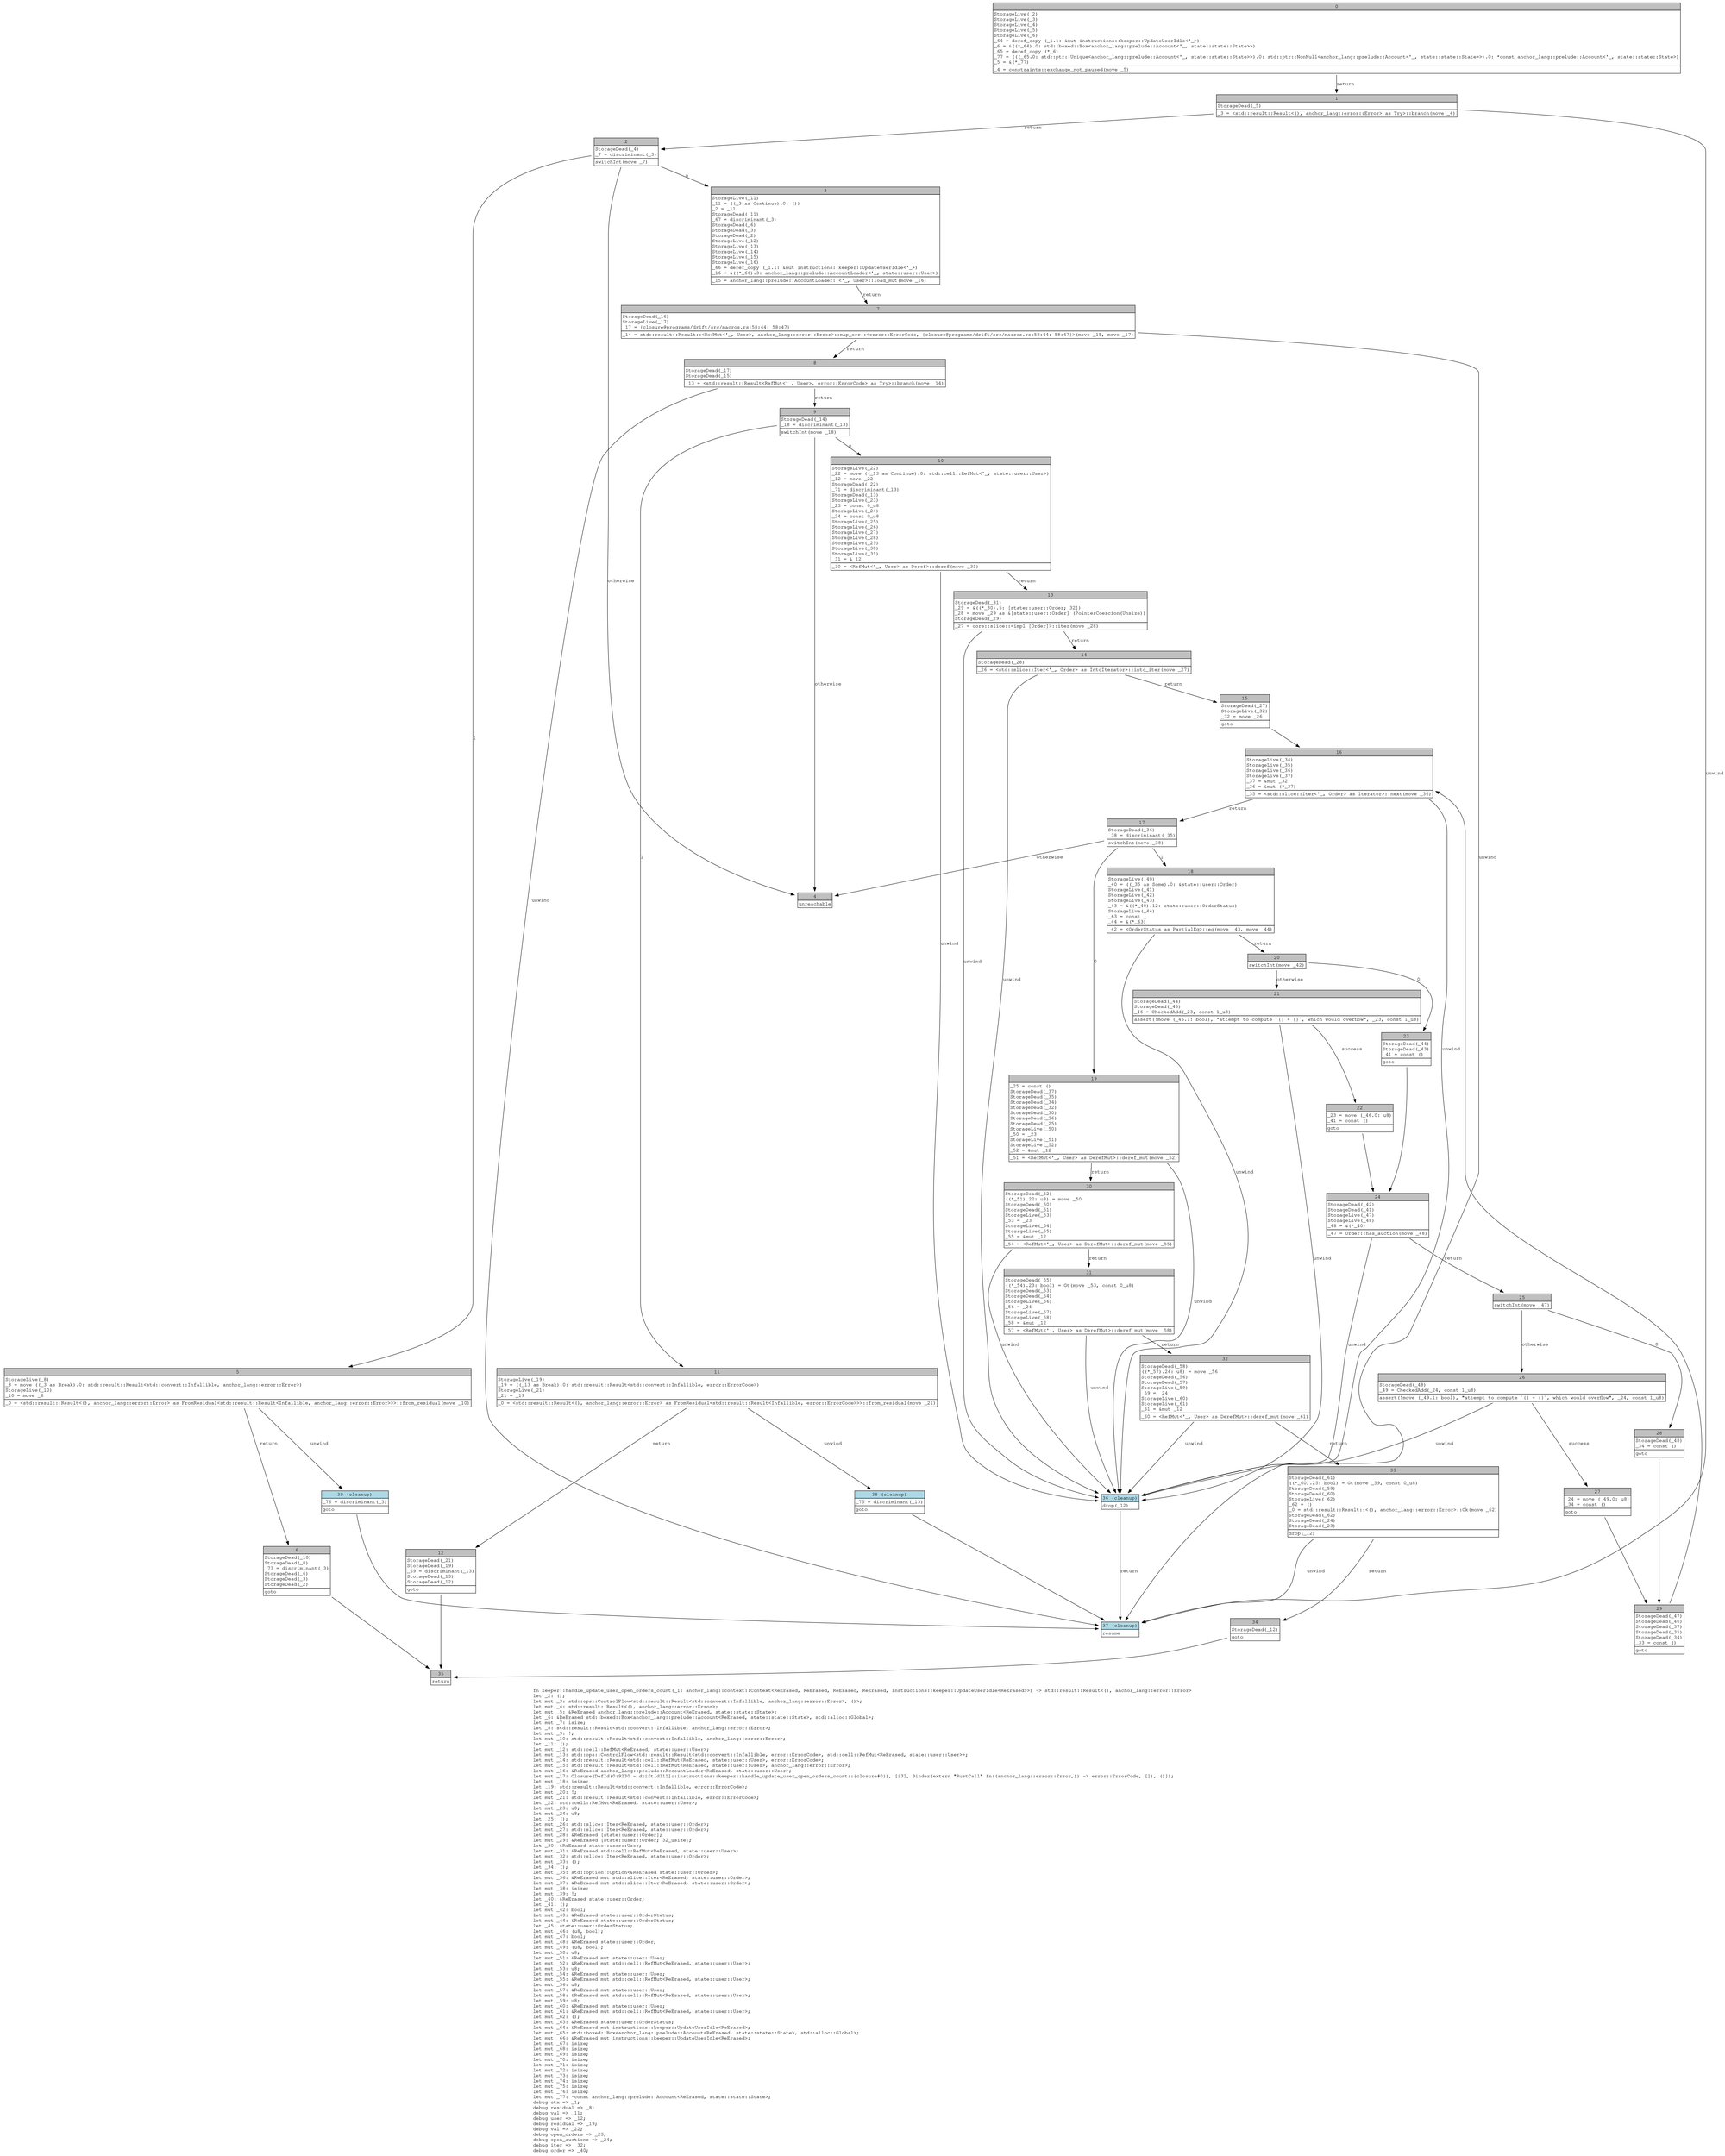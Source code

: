 digraph Mir_0_9228 {
    graph [fontname="Courier, monospace"];
    node [fontname="Courier, monospace"];
    edge [fontname="Courier, monospace"];
    label=<fn keeper::handle_update_user_open_orders_count(_1: anchor_lang::context::Context&lt;ReErased, ReErased, ReErased, ReErased, instructions::keeper::UpdateUserIdle&lt;ReErased&gt;&gt;) -&gt; std::result::Result&lt;(), anchor_lang::error::Error&gt;<br align="left"/>let _2: ();<br align="left"/>let mut _3: std::ops::ControlFlow&lt;std::result::Result&lt;std::convert::Infallible, anchor_lang::error::Error&gt;, ()&gt;;<br align="left"/>let mut _4: std::result::Result&lt;(), anchor_lang::error::Error&gt;;<br align="left"/>let mut _5: &amp;ReErased anchor_lang::prelude::Account&lt;ReErased, state::state::State&gt;;<br align="left"/>let _6: &amp;ReErased std::boxed::Box&lt;anchor_lang::prelude::Account&lt;ReErased, state::state::State&gt;, std::alloc::Global&gt;;<br align="left"/>let mut _7: isize;<br align="left"/>let _8: std::result::Result&lt;std::convert::Infallible, anchor_lang::error::Error&gt;;<br align="left"/>let mut _9: !;<br align="left"/>let mut _10: std::result::Result&lt;std::convert::Infallible, anchor_lang::error::Error&gt;;<br align="left"/>let _11: ();<br align="left"/>let mut _12: std::cell::RefMut&lt;ReErased, state::user::User&gt;;<br align="left"/>let mut _13: std::ops::ControlFlow&lt;std::result::Result&lt;std::convert::Infallible, error::ErrorCode&gt;, std::cell::RefMut&lt;ReErased, state::user::User&gt;&gt;;<br align="left"/>let mut _14: std::result::Result&lt;std::cell::RefMut&lt;ReErased, state::user::User&gt;, error::ErrorCode&gt;;<br align="left"/>let mut _15: std::result::Result&lt;std::cell::RefMut&lt;ReErased, state::user::User&gt;, anchor_lang::error::Error&gt;;<br align="left"/>let mut _16: &amp;ReErased anchor_lang::prelude::AccountLoader&lt;ReErased, state::user::User&gt;;<br align="left"/>let mut _17: Closure(DefId(0:9230 ~ drift[d311]::instructions::keeper::handle_update_user_open_orders_count::{closure#0}), [i32, Binder(extern &quot;RustCall&quot; fn((anchor_lang::error::Error,)) -&gt; error::ErrorCode, []), ()]);<br align="left"/>let mut _18: isize;<br align="left"/>let _19: std::result::Result&lt;std::convert::Infallible, error::ErrorCode&gt;;<br align="left"/>let mut _20: !;<br align="left"/>let mut _21: std::result::Result&lt;std::convert::Infallible, error::ErrorCode&gt;;<br align="left"/>let _22: std::cell::RefMut&lt;ReErased, state::user::User&gt;;<br align="left"/>let mut _23: u8;<br align="left"/>let mut _24: u8;<br align="left"/>let _25: ();<br align="left"/>let mut _26: std::slice::Iter&lt;ReErased, state::user::Order&gt;;<br align="left"/>let mut _27: std::slice::Iter&lt;ReErased, state::user::Order&gt;;<br align="left"/>let mut _28: &amp;ReErased [state::user::Order];<br align="left"/>let mut _29: &amp;ReErased [state::user::Order; 32_usize];<br align="left"/>let _30: &amp;ReErased state::user::User;<br align="left"/>let mut _31: &amp;ReErased std::cell::RefMut&lt;ReErased, state::user::User&gt;;<br align="left"/>let mut _32: std::slice::Iter&lt;ReErased, state::user::Order&gt;;<br align="left"/>let mut _33: ();<br align="left"/>let _34: ();<br align="left"/>let mut _35: std::option::Option&lt;&amp;ReErased state::user::Order&gt;;<br align="left"/>let mut _36: &amp;ReErased mut std::slice::Iter&lt;ReErased, state::user::Order&gt;;<br align="left"/>let mut _37: &amp;ReErased mut std::slice::Iter&lt;ReErased, state::user::Order&gt;;<br align="left"/>let mut _38: isize;<br align="left"/>let mut _39: !;<br align="left"/>let _40: &amp;ReErased state::user::Order;<br align="left"/>let _41: ();<br align="left"/>let mut _42: bool;<br align="left"/>let mut _43: &amp;ReErased state::user::OrderStatus;<br align="left"/>let mut _44: &amp;ReErased state::user::OrderStatus;<br align="left"/>let _45: state::user::OrderStatus;<br align="left"/>let mut _46: (u8, bool);<br align="left"/>let mut _47: bool;<br align="left"/>let mut _48: &amp;ReErased state::user::Order;<br align="left"/>let mut _49: (u8, bool);<br align="left"/>let mut _50: u8;<br align="left"/>let mut _51: &amp;ReErased mut state::user::User;<br align="left"/>let mut _52: &amp;ReErased mut std::cell::RefMut&lt;ReErased, state::user::User&gt;;<br align="left"/>let mut _53: u8;<br align="left"/>let mut _54: &amp;ReErased mut state::user::User;<br align="left"/>let mut _55: &amp;ReErased mut std::cell::RefMut&lt;ReErased, state::user::User&gt;;<br align="left"/>let mut _56: u8;<br align="left"/>let mut _57: &amp;ReErased mut state::user::User;<br align="left"/>let mut _58: &amp;ReErased mut std::cell::RefMut&lt;ReErased, state::user::User&gt;;<br align="left"/>let mut _59: u8;<br align="left"/>let mut _60: &amp;ReErased mut state::user::User;<br align="left"/>let mut _61: &amp;ReErased mut std::cell::RefMut&lt;ReErased, state::user::User&gt;;<br align="left"/>let mut _62: ();<br align="left"/>let mut _63: &amp;ReErased state::user::OrderStatus;<br align="left"/>let mut _64: &amp;ReErased mut instructions::keeper::UpdateUserIdle&lt;ReErased&gt;;<br align="left"/>let mut _65: std::boxed::Box&lt;anchor_lang::prelude::Account&lt;ReErased, state::state::State&gt;, std::alloc::Global&gt;;<br align="left"/>let mut _66: &amp;ReErased mut instructions::keeper::UpdateUserIdle&lt;ReErased&gt;;<br align="left"/>let mut _67: isize;<br align="left"/>let mut _68: isize;<br align="left"/>let mut _69: isize;<br align="left"/>let mut _70: isize;<br align="left"/>let mut _71: isize;<br align="left"/>let mut _72: isize;<br align="left"/>let mut _73: isize;<br align="left"/>let mut _74: isize;<br align="left"/>let mut _75: isize;<br align="left"/>let mut _76: isize;<br align="left"/>let mut _77: *const anchor_lang::prelude::Account&lt;ReErased, state::state::State&gt;;<br align="left"/>debug ctx =&gt; _1;<br align="left"/>debug residual =&gt; _8;<br align="left"/>debug val =&gt; _11;<br align="left"/>debug user =&gt; _12;<br align="left"/>debug residual =&gt; _19;<br align="left"/>debug val =&gt; _22;<br align="left"/>debug open_orders =&gt; _23;<br align="left"/>debug open_auctions =&gt; _24;<br align="left"/>debug iter =&gt; _32;<br align="left"/>debug order =&gt; _40;<br align="left"/>>;
    bb0__0_9228 [shape="none", label=<<table border="0" cellborder="1" cellspacing="0"><tr><td bgcolor="gray" align="center" colspan="1">0</td></tr><tr><td align="left" balign="left">StorageLive(_2)<br/>StorageLive(_3)<br/>StorageLive(_4)<br/>StorageLive(_5)<br/>StorageLive(_6)<br/>_64 = deref_copy (_1.1: &amp;mut instructions::keeper::UpdateUserIdle&lt;'_&gt;)<br/>_6 = &amp;((*_64).0: std::boxed::Box&lt;anchor_lang::prelude::Account&lt;'_, state::state::State&gt;&gt;)<br/>_65 = deref_copy (*_6)<br/>_77 = (((_65.0: std::ptr::Unique&lt;anchor_lang::prelude::Account&lt;'_, state::state::State&gt;&gt;).0: std::ptr::NonNull&lt;anchor_lang::prelude::Account&lt;'_, state::state::State&gt;&gt;).0: *const anchor_lang::prelude::Account&lt;'_, state::state::State&gt;)<br/>_5 = &amp;(*_77)<br/></td></tr><tr><td align="left">_4 = constraints::exchange_not_paused(move _5)</td></tr></table>>];
    bb1__0_9228 [shape="none", label=<<table border="0" cellborder="1" cellspacing="0"><tr><td bgcolor="gray" align="center" colspan="1">1</td></tr><tr><td align="left" balign="left">StorageDead(_5)<br/></td></tr><tr><td align="left">_3 = &lt;std::result::Result&lt;(), anchor_lang::error::Error&gt; as Try&gt;::branch(move _4)</td></tr></table>>];
    bb2__0_9228 [shape="none", label=<<table border="0" cellborder="1" cellspacing="0"><tr><td bgcolor="gray" align="center" colspan="1">2</td></tr><tr><td align="left" balign="left">StorageDead(_4)<br/>_7 = discriminant(_3)<br/></td></tr><tr><td align="left">switchInt(move _7)</td></tr></table>>];
    bb3__0_9228 [shape="none", label=<<table border="0" cellborder="1" cellspacing="0"><tr><td bgcolor="gray" align="center" colspan="1">3</td></tr><tr><td align="left" balign="left">StorageLive(_11)<br/>_11 = ((_3 as Continue).0: ())<br/>_2 = _11<br/>StorageDead(_11)<br/>_67 = discriminant(_3)<br/>StorageDead(_6)<br/>StorageDead(_3)<br/>StorageDead(_2)<br/>StorageLive(_12)<br/>StorageLive(_13)<br/>StorageLive(_14)<br/>StorageLive(_15)<br/>StorageLive(_16)<br/>_66 = deref_copy (_1.1: &amp;mut instructions::keeper::UpdateUserIdle&lt;'_&gt;)<br/>_16 = &amp;((*_66).3: anchor_lang::prelude::AccountLoader&lt;'_, state::user::User&gt;)<br/></td></tr><tr><td align="left">_15 = anchor_lang::prelude::AccountLoader::&lt;'_, User&gt;::load_mut(move _16)</td></tr></table>>];
    bb4__0_9228 [shape="none", label=<<table border="0" cellborder="1" cellspacing="0"><tr><td bgcolor="gray" align="center" colspan="1">4</td></tr><tr><td align="left">unreachable</td></tr></table>>];
    bb5__0_9228 [shape="none", label=<<table border="0" cellborder="1" cellspacing="0"><tr><td bgcolor="gray" align="center" colspan="1">5</td></tr><tr><td align="left" balign="left">StorageLive(_8)<br/>_8 = move ((_3 as Break).0: std::result::Result&lt;std::convert::Infallible, anchor_lang::error::Error&gt;)<br/>StorageLive(_10)<br/>_10 = move _8<br/></td></tr><tr><td align="left">_0 = &lt;std::result::Result&lt;(), anchor_lang::error::Error&gt; as FromResidual&lt;std::result::Result&lt;Infallible, anchor_lang::error::Error&gt;&gt;&gt;::from_residual(move _10)</td></tr></table>>];
    bb6__0_9228 [shape="none", label=<<table border="0" cellborder="1" cellspacing="0"><tr><td bgcolor="gray" align="center" colspan="1">6</td></tr><tr><td align="left" balign="left">StorageDead(_10)<br/>StorageDead(_8)<br/>_73 = discriminant(_3)<br/>StorageDead(_6)<br/>StorageDead(_3)<br/>StorageDead(_2)<br/></td></tr><tr><td align="left">goto</td></tr></table>>];
    bb7__0_9228 [shape="none", label=<<table border="0" cellborder="1" cellspacing="0"><tr><td bgcolor="gray" align="center" colspan="1">7</td></tr><tr><td align="left" balign="left">StorageDead(_16)<br/>StorageLive(_17)<br/>_17 = {closure@programs/drift/src/macros.rs:58:44: 58:47}<br/></td></tr><tr><td align="left">_14 = std::result::Result::&lt;RefMut&lt;'_, User&gt;, anchor_lang::error::Error&gt;::map_err::&lt;error::ErrorCode, {closure@programs/drift/src/macros.rs:58:44: 58:47}&gt;(move _15, move _17)</td></tr></table>>];
    bb8__0_9228 [shape="none", label=<<table border="0" cellborder="1" cellspacing="0"><tr><td bgcolor="gray" align="center" colspan="1">8</td></tr><tr><td align="left" balign="left">StorageDead(_17)<br/>StorageDead(_15)<br/></td></tr><tr><td align="left">_13 = &lt;std::result::Result&lt;RefMut&lt;'_, User&gt;, error::ErrorCode&gt; as Try&gt;::branch(move _14)</td></tr></table>>];
    bb9__0_9228 [shape="none", label=<<table border="0" cellborder="1" cellspacing="0"><tr><td bgcolor="gray" align="center" colspan="1">9</td></tr><tr><td align="left" balign="left">StorageDead(_14)<br/>_18 = discriminant(_13)<br/></td></tr><tr><td align="left">switchInt(move _18)</td></tr></table>>];
    bb10__0_9228 [shape="none", label=<<table border="0" cellborder="1" cellspacing="0"><tr><td bgcolor="gray" align="center" colspan="1">10</td></tr><tr><td align="left" balign="left">StorageLive(_22)<br/>_22 = move ((_13 as Continue).0: std::cell::RefMut&lt;'_, state::user::User&gt;)<br/>_12 = move _22<br/>StorageDead(_22)<br/>_71 = discriminant(_13)<br/>StorageDead(_13)<br/>StorageLive(_23)<br/>_23 = const 0_u8<br/>StorageLive(_24)<br/>_24 = const 0_u8<br/>StorageLive(_25)<br/>StorageLive(_26)<br/>StorageLive(_27)<br/>StorageLive(_28)<br/>StorageLive(_29)<br/>StorageLive(_30)<br/>StorageLive(_31)<br/>_31 = &amp;_12<br/></td></tr><tr><td align="left">_30 = &lt;RefMut&lt;'_, User&gt; as Deref&gt;::deref(move _31)</td></tr></table>>];
    bb11__0_9228 [shape="none", label=<<table border="0" cellborder="1" cellspacing="0"><tr><td bgcolor="gray" align="center" colspan="1">11</td></tr><tr><td align="left" balign="left">StorageLive(_19)<br/>_19 = ((_13 as Break).0: std::result::Result&lt;std::convert::Infallible, error::ErrorCode&gt;)<br/>StorageLive(_21)<br/>_21 = _19<br/></td></tr><tr><td align="left">_0 = &lt;std::result::Result&lt;(), anchor_lang::error::Error&gt; as FromResidual&lt;std::result::Result&lt;Infallible, error::ErrorCode&gt;&gt;&gt;::from_residual(move _21)</td></tr></table>>];
    bb12__0_9228 [shape="none", label=<<table border="0" cellborder="1" cellspacing="0"><tr><td bgcolor="gray" align="center" colspan="1">12</td></tr><tr><td align="left" balign="left">StorageDead(_21)<br/>StorageDead(_19)<br/>_69 = discriminant(_13)<br/>StorageDead(_13)<br/>StorageDead(_12)<br/></td></tr><tr><td align="left">goto</td></tr></table>>];
    bb13__0_9228 [shape="none", label=<<table border="0" cellborder="1" cellspacing="0"><tr><td bgcolor="gray" align="center" colspan="1">13</td></tr><tr><td align="left" balign="left">StorageDead(_31)<br/>_29 = &amp;((*_30).5: [state::user::Order; 32])<br/>_28 = move _29 as &amp;[state::user::Order] (PointerCoercion(Unsize))<br/>StorageDead(_29)<br/></td></tr><tr><td align="left">_27 = core::slice::&lt;impl [Order]&gt;::iter(move _28)</td></tr></table>>];
    bb14__0_9228 [shape="none", label=<<table border="0" cellborder="1" cellspacing="0"><tr><td bgcolor="gray" align="center" colspan="1">14</td></tr><tr><td align="left" balign="left">StorageDead(_28)<br/></td></tr><tr><td align="left">_26 = &lt;std::slice::Iter&lt;'_, Order&gt; as IntoIterator&gt;::into_iter(move _27)</td></tr></table>>];
    bb15__0_9228 [shape="none", label=<<table border="0" cellborder="1" cellspacing="0"><tr><td bgcolor="gray" align="center" colspan="1">15</td></tr><tr><td align="left" balign="left">StorageDead(_27)<br/>StorageLive(_32)<br/>_32 = move _26<br/></td></tr><tr><td align="left">goto</td></tr></table>>];
    bb16__0_9228 [shape="none", label=<<table border="0" cellborder="1" cellspacing="0"><tr><td bgcolor="gray" align="center" colspan="1">16</td></tr><tr><td align="left" balign="left">StorageLive(_34)<br/>StorageLive(_35)<br/>StorageLive(_36)<br/>StorageLive(_37)<br/>_37 = &amp;mut _32<br/>_36 = &amp;mut (*_37)<br/></td></tr><tr><td align="left">_35 = &lt;std::slice::Iter&lt;'_, Order&gt; as Iterator&gt;::next(move _36)</td></tr></table>>];
    bb17__0_9228 [shape="none", label=<<table border="0" cellborder="1" cellspacing="0"><tr><td bgcolor="gray" align="center" colspan="1">17</td></tr><tr><td align="left" balign="left">StorageDead(_36)<br/>_38 = discriminant(_35)<br/></td></tr><tr><td align="left">switchInt(move _38)</td></tr></table>>];
    bb18__0_9228 [shape="none", label=<<table border="0" cellborder="1" cellspacing="0"><tr><td bgcolor="gray" align="center" colspan="1">18</td></tr><tr><td align="left" balign="left">StorageLive(_40)<br/>_40 = ((_35 as Some).0: &amp;state::user::Order)<br/>StorageLive(_41)<br/>StorageLive(_42)<br/>StorageLive(_43)<br/>_43 = &amp;((*_40).12: state::user::OrderStatus)<br/>StorageLive(_44)<br/>_63 = const _<br/>_44 = &amp;(*_63)<br/></td></tr><tr><td align="left">_42 = &lt;OrderStatus as PartialEq&gt;::eq(move _43, move _44)</td></tr></table>>];
    bb19__0_9228 [shape="none", label=<<table border="0" cellborder="1" cellspacing="0"><tr><td bgcolor="gray" align="center" colspan="1">19</td></tr><tr><td align="left" balign="left">_25 = const ()<br/>StorageDead(_37)<br/>StorageDead(_35)<br/>StorageDead(_34)<br/>StorageDead(_32)<br/>StorageDead(_30)<br/>StorageDead(_26)<br/>StorageDead(_25)<br/>StorageLive(_50)<br/>_50 = _23<br/>StorageLive(_51)<br/>StorageLive(_52)<br/>_52 = &amp;mut _12<br/></td></tr><tr><td align="left">_51 = &lt;RefMut&lt;'_, User&gt; as DerefMut&gt;::deref_mut(move _52)</td></tr></table>>];
    bb20__0_9228 [shape="none", label=<<table border="0" cellborder="1" cellspacing="0"><tr><td bgcolor="gray" align="center" colspan="1">20</td></tr><tr><td align="left">switchInt(move _42)</td></tr></table>>];
    bb21__0_9228 [shape="none", label=<<table border="0" cellborder="1" cellspacing="0"><tr><td bgcolor="gray" align="center" colspan="1">21</td></tr><tr><td align="left" balign="left">StorageDead(_44)<br/>StorageDead(_43)<br/>_46 = CheckedAdd(_23, const 1_u8)<br/></td></tr><tr><td align="left">assert(!move (_46.1: bool), &quot;attempt to compute `{} + {}`, which would overflow&quot;, _23, const 1_u8)</td></tr></table>>];
    bb22__0_9228 [shape="none", label=<<table border="0" cellborder="1" cellspacing="0"><tr><td bgcolor="gray" align="center" colspan="1">22</td></tr><tr><td align="left" balign="left">_23 = move (_46.0: u8)<br/>_41 = const ()<br/></td></tr><tr><td align="left">goto</td></tr></table>>];
    bb23__0_9228 [shape="none", label=<<table border="0" cellborder="1" cellspacing="0"><tr><td bgcolor="gray" align="center" colspan="1">23</td></tr><tr><td align="left" balign="left">StorageDead(_44)<br/>StorageDead(_43)<br/>_41 = const ()<br/></td></tr><tr><td align="left">goto</td></tr></table>>];
    bb24__0_9228 [shape="none", label=<<table border="0" cellborder="1" cellspacing="0"><tr><td bgcolor="gray" align="center" colspan="1">24</td></tr><tr><td align="left" balign="left">StorageDead(_42)<br/>StorageDead(_41)<br/>StorageLive(_47)<br/>StorageLive(_48)<br/>_48 = &amp;(*_40)<br/></td></tr><tr><td align="left">_47 = Order::has_auction(move _48)</td></tr></table>>];
    bb25__0_9228 [shape="none", label=<<table border="0" cellborder="1" cellspacing="0"><tr><td bgcolor="gray" align="center" colspan="1">25</td></tr><tr><td align="left">switchInt(move _47)</td></tr></table>>];
    bb26__0_9228 [shape="none", label=<<table border="0" cellborder="1" cellspacing="0"><tr><td bgcolor="gray" align="center" colspan="1">26</td></tr><tr><td align="left" balign="left">StorageDead(_48)<br/>_49 = CheckedAdd(_24, const 1_u8)<br/></td></tr><tr><td align="left">assert(!move (_49.1: bool), &quot;attempt to compute `{} + {}`, which would overflow&quot;, _24, const 1_u8)</td></tr></table>>];
    bb27__0_9228 [shape="none", label=<<table border="0" cellborder="1" cellspacing="0"><tr><td bgcolor="gray" align="center" colspan="1">27</td></tr><tr><td align="left" balign="left">_24 = move (_49.0: u8)<br/>_34 = const ()<br/></td></tr><tr><td align="left">goto</td></tr></table>>];
    bb28__0_9228 [shape="none", label=<<table border="0" cellborder="1" cellspacing="0"><tr><td bgcolor="gray" align="center" colspan="1">28</td></tr><tr><td align="left" balign="left">StorageDead(_48)<br/>_34 = const ()<br/></td></tr><tr><td align="left">goto</td></tr></table>>];
    bb29__0_9228 [shape="none", label=<<table border="0" cellborder="1" cellspacing="0"><tr><td bgcolor="gray" align="center" colspan="1">29</td></tr><tr><td align="left" balign="left">StorageDead(_47)<br/>StorageDead(_40)<br/>StorageDead(_37)<br/>StorageDead(_35)<br/>StorageDead(_34)<br/>_33 = const ()<br/></td></tr><tr><td align="left">goto</td></tr></table>>];
    bb30__0_9228 [shape="none", label=<<table border="0" cellborder="1" cellspacing="0"><tr><td bgcolor="gray" align="center" colspan="1">30</td></tr><tr><td align="left" balign="left">StorageDead(_52)<br/>((*_51).22: u8) = move _50<br/>StorageDead(_50)<br/>StorageDead(_51)<br/>StorageLive(_53)<br/>_53 = _23<br/>StorageLive(_54)<br/>StorageLive(_55)<br/>_55 = &amp;mut _12<br/></td></tr><tr><td align="left">_54 = &lt;RefMut&lt;'_, User&gt; as DerefMut&gt;::deref_mut(move _55)</td></tr></table>>];
    bb31__0_9228 [shape="none", label=<<table border="0" cellborder="1" cellspacing="0"><tr><td bgcolor="gray" align="center" colspan="1">31</td></tr><tr><td align="left" balign="left">StorageDead(_55)<br/>((*_54).23: bool) = Gt(move _53, const 0_u8)<br/>StorageDead(_53)<br/>StorageDead(_54)<br/>StorageLive(_56)<br/>_56 = _24<br/>StorageLive(_57)<br/>StorageLive(_58)<br/>_58 = &amp;mut _12<br/></td></tr><tr><td align="left">_57 = &lt;RefMut&lt;'_, User&gt; as DerefMut&gt;::deref_mut(move _58)</td></tr></table>>];
    bb32__0_9228 [shape="none", label=<<table border="0" cellborder="1" cellspacing="0"><tr><td bgcolor="gray" align="center" colspan="1">32</td></tr><tr><td align="left" balign="left">StorageDead(_58)<br/>((*_57).24: u8) = move _56<br/>StorageDead(_56)<br/>StorageDead(_57)<br/>StorageLive(_59)<br/>_59 = _24<br/>StorageLive(_60)<br/>StorageLive(_61)<br/>_61 = &amp;mut _12<br/></td></tr><tr><td align="left">_60 = &lt;RefMut&lt;'_, User&gt; as DerefMut&gt;::deref_mut(move _61)</td></tr></table>>];
    bb33__0_9228 [shape="none", label=<<table border="0" cellborder="1" cellspacing="0"><tr><td bgcolor="gray" align="center" colspan="1">33</td></tr><tr><td align="left" balign="left">StorageDead(_61)<br/>((*_60).25: bool) = Gt(move _59, const 0_u8)<br/>StorageDead(_59)<br/>StorageDead(_60)<br/>StorageLive(_62)<br/>_62 = ()<br/>_0 = std::result::Result::&lt;(), anchor_lang::error::Error&gt;::Ok(move _62)<br/>StorageDead(_62)<br/>StorageDead(_24)<br/>StorageDead(_23)<br/></td></tr><tr><td align="left">drop(_12)</td></tr></table>>];
    bb34__0_9228 [shape="none", label=<<table border="0" cellborder="1" cellspacing="0"><tr><td bgcolor="gray" align="center" colspan="1">34</td></tr><tr><td align="left" balign="left">StorageDead(_12)<br/></td></tr><tr><td align="left">goto</td></tr></table>>];
    bb35__0_9228 [shape="none", label=<<table border="0" cellborder="1" cellspacing="0"><tr><td bgcolor="gray" align="center" colspan="1">35</td></tr><tr><td align="left">return</td></tr></table>>];
    bb36__0_9228 [shape="none", label=<<table border="0" cellborder="1" cellspacing="0"><tr><td bgcolor="lightblue" align="center" colspan="1">36 (cleanup)</td></tr><tr><td align="left">drop(_12)</td></tr></table>>];
    bb37__0_9228 [shape="none", label=<<table border="0" cellborder="1" cellspacing="0"><tr><td bgcolor="lightblue" align="center" colspan="1">37 (cleanup)</td></tr><tr><td align="left">resume</td></tr></table>>];
    bb38__0_9228 [shape="none", label=<<table border="0" cellborder="1" cellspacing="0"><tr><td bgcolor="lightblue" align="center" colspan="1">38 (cleanup)</td></tr><tr><td align="left" balign="left">_75 = discriminant(_13)<br/></td></tr><tr><td align="left">goto</td></tr></table>>];
    bb39__0_9228 [shape="none", label=<<table border="0" cellborder="1" cellspacing="0"><tr><td bgcolor="lightblue" align="center" colspan="1">39 (cleanup)</td></tr><tr><td align="left" balign="left">_76 = discriminant(_3)<br/></td></tr><tr><td align="left">goto</td></tr></table>>];
    bb0__0_9228 -> bb1__0_9228 [label="return"];
    bb1__0_9228 -> bb2__0_9228 [label="return"];
    bb1__0_9228 -> bb37__0_9228 [label="unwind"];
    bb2__0_9228 -> bb3__0_9228 [label="0"];
    bb2__0_9228 -> bb5__0_9228 [label="1"];
    bb2__0_9228 -> bb4__0_9228 [label="otherwise"];
    bb3__0_9228 -> bb7__0_9228 [label="return"];
    bb5__0_9228 -> bb6__0_9228 [label="return"];
    bb5__0_9228 -> bb39__0_9228 [label="unwind"];
    bb6__0_9228 -> bb35__0_9228 [label=""];
    bb7__0_9228 -> bb8__0_9228 [label="return"];
    bb7__0_9228 -> bb37__0_9228 [label="unwind"];
    bb8__0_9228 -> bb9__0_9228 [label="return"];
    bb8__0_9228 -> bb37__0_9228 [label="unwind"];
    bb9__0_9228 -> bb10__0_9228 [label="0"];
    bb9__0_9228 -> bb11__0_9228 [label="1"];
    bb9__0_9228 -> bb4__0_9228 [label="otherwise"];
    bb10__0_9228 -> bb13__0_9228 [label="return"];
    bb10__0_9228 -> bb36__0_9228 [label="unwind"];
    bb11__0_9228 -> bb12__0_9228 [label="return"];
    bb11__0_9228 -> bb38__0_9228 [label="unwind"];
    bb12__0_9228 -> bb35__0_9228 [label=""];
    bb13__0_9228 -> bb14__0_9228 [label="return"];
    bb13__0_9228 -> bb36__0_9228 [label="unwind"];
    bb14__0_9228 -> bb15__0_9228 [label="return"];
    bb14__0_9228 -> bb36__0_9228 [label="unwind"];
    bb15__0_9228 -> bb16__0_9228 [label=""];
    bb16__0_9228 -> bb17__0_9228 [label="return"];
    bb16__0_9228 -> bb36__0_9228 [label="unwind"];
    bb17__0_9228 -> bb19__0_9228 [label="0"];
    bb17__0_9228 -> bb18__0_9228 [label="1"];
    bb17__0_9228 -> bb4__0_9228 [label="otherwise"];
    bb18__0_9228 -> bb20__0_9228 [label="return"];
    bb18__0_9228 -> bb36__0_9228 [label="unwind"];
    bb19__0_9228 -> bb30__0_9228 [label="return"];
    bb19__0_9228 -> bb36__0_9228 [label="unwind"];
    bb20__0_9228 -> bb23__0_9228 [label="0"];
    bb20__0_9228 -> bb21__0_9228 [label="otherwise"];
    bb21__0_9228 -> bb22__0_9228 [label="success"];
    bb21__0_9228 -> bb36__0_9228 [label="unwind"];
    bb22__0_9228 -> bb24__0_9228 [label=""];
    bb23__0_9228 -> bb24__0_9228 [label=""];
    bb24__0_9228 -> bb25__0_9228 [label="return"];
    bb24__0_9228 -> bb36__0_9228 [label="unwind"];
    bb25__0_9228 -> bb28__0_9228 [label="0"];
    bb25__0_9228 -> bb26__0_9228 [label="otherwise"];
    bb26__0_9228 -> bb27__0_9228 [label="success"];
    bb26__0_9228 -> bb36__0_9228 [label="unwind"];
    bb27__0_9228 -> bb29__0_9228 [label=""];
    bb28__0_9228 -> bb29__0_9228 [label=""];
    bb29__0_9228 -> bb16__0_9228 [label=""];
    bb30__0_9228 -> bb31__0_9228 [label="return"];
    bb30__0_9228 -> bb36__0_9228 [label="unwind"];
    bb31__0_9228 -> bb32__0_9228 [label="return"];
    bb31__0_9228 -> bb36__0_9228 [label="unwind"];
    bb32__0_9228 -> bb33__0_9228 [label="return"];
    bb32__0_9228 -> bb36__0_9228 [label="unwind"];
    bb33__0_9228 -> bb34__0_9228 [label="return"];
    bb33__0_9228 -> bb37__0_9228 [label="unwind"];
    bb34__0_9228 -> bb35__0_9228 [label=""];
    bb36__0_9228 -> bb37__0_9228 [label="return"];
    bb38__0_9228 -> bb37__0_9228 [label=""];
    bb39__0_9228 -> bb37__0_9228 [label=""];
}
